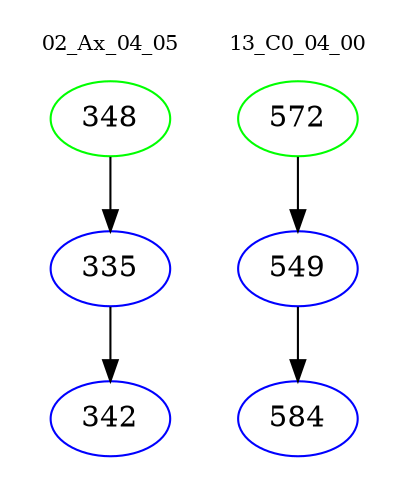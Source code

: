 digraph{
subgraph cluster_0 {
color = white
label = "02_Ax_04_05";
fontsize=10;
T0_348 [label="348", color="green"]
T0_348 -> T0_335 [color="black"]
T0_335 [label="335", color="blue"]
T0_335 -> T0_342 [color="black"]
T0_342 [label="342", color="blue"]
}
subgraph cluster_1 {
color = white
label = "13_C0_04_00";
fontsize=10;
T1_572 [label="572", color="green"]
T1_572 -> T1_549 [color="black"]
T1_549 [label="549", color="blue"]
T1_549 -> T1_584 [color="black"]
T1_584 [label="584", color="blue"]
}
}
